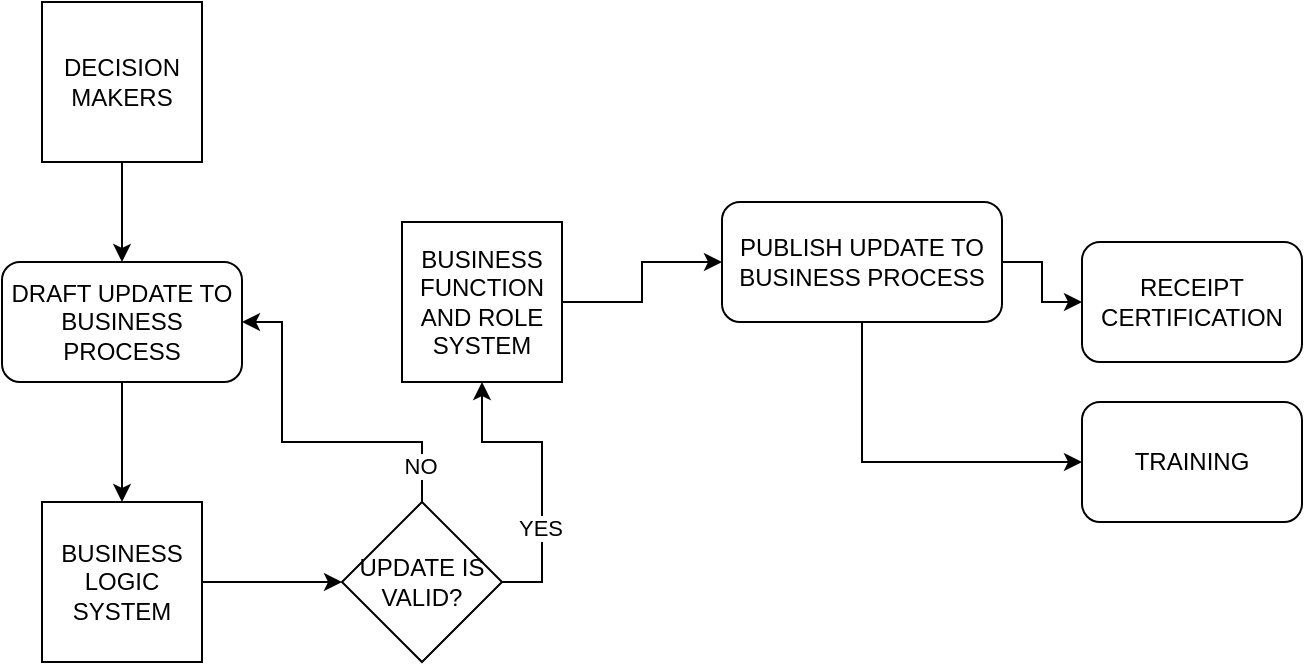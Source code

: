 <mxfile version="26.0.13">
  <diagram name="Page-1" id="eoYILXtiDryGhFgSP40y">
    <mxGraphModel dx="753" dy="747" grid="1" gridSize="10" guides="1" tooltips="1" connect="1" arrows="1" fold="1" page="1" pageScale="1" pageWidth="850" pageHeight="1100" math="0" shadow="0">
      <root>
        <mxCell id="0" />
        <mxCell id="1" parent="0" />
        <mxCell id="UF1oXurXcwA-S5_GXWtf-6" style="edgeStyle=orthogonalEdgeStyle;rounded=0;orthogonalLoop=1;jettySize=auto;html=1;entryX=0;entryY=0.5;entryDx=0;entryDy=0;exitX=0.5;exitY=1;exitDx=0;exitDy=0;" edge="1" parent="1" source="UF1oXurXcwA-S5_GXWtf-2" target="UF1oXurXcwA-S5_GXWtf-5">
          <mxGeometry relative="1" as="geometry" />
        </mxCell>
        <mxCell id="UF1oXurXcwA-S5_GXWtf-10" style="edgeStyle=orthogonalEdgeStyle;rounded=0;orthogonalLoop=1;jettySize=auto;html=1;entryX=0;entryY=0.5;entryDx=0;entryDy=0;" edge="1" parent="1" source="UF1oXurXcwA-S5_GXWtf-2" target="UF1oXurXcwA-S5_GXWtf-9">
          <mxGeometry relative="1" as="geometry" />
        </mxCell>
        <mxCell id="UF1oXurXcwA-S5_GXWtf-2" value="PUBLISH UPDATE TO BUSINESS PROCESS" style="rounded=1;whiteSpace=wrap;html=1;" vertex="1" parent="1">
          <mxGeometry x="380" y="130" width="140" height="60" as="geometry" />
        </mxCell>
        <mxCell id="UF1oXurXcwA-S5_GXWtf-5" value="TRAINING" style="rounded=1;whiteSpace=wrap;html=1;" vertex="1" parent="1">
          <mxGeometry x="560" y="230" width="110" height="60" as="geometry" />
        </mxCell>
        <mxCell id="UF1oXurXcwA-S5_GXWtf-9" value="RECEIPT CERTIFICATION" style="rounded=1;whiteSpace=wrap;html=1;" vertex="1" parent="1">
          <mxGeometry x="560" y="150" width="110" height="60" as="geometry" />
        </mxCell>
        <mxCell id="UF1oXurXcwA-S5_GXWtf-13" style="edgeStyle=orthogonalEdgeStyle;rounded=0;orthogonalLoop=1;jettySize=auto;html=1;entryX=0;entryY=0.5;entryDx=0;entryDy=0;" edge="1" parent="1" source="UF1oXurXcwA-S5_GXWtf-11" target="UF1oXurXcwA-S5_GXWtf-2">
          <mxGeometry relative="1" as="geometry" />
        </mxCell>
        <mxCell id="UF1oXurXcwA-S5_GXWtf-11" value="BUSINESS FUNCTION AND ROLE SYSTEM" style="whiteSpace=wrap;html=1;aspect=fixed;" vertex="1" parent="1">
          <mxGeometry x="220" y="140" width="80" height="80" as="geometry" />
        </mxCell>
        <mxCell id="UF1oXurXcwA-S5_GXWtf-17" style="edgeStyle=orthogonalEdgeStyle;rounded=0;orthogonalLoop=1;jettySize=auto;html=1;entryX=0.5;entryY=0;entryDx=0;entryDy=0;" edge="1" parent="1" source="UF1oXurXcwA-S5_GXWtf-14" target="UF1oXurXcwA-S5_GXWtf-16">
          <mxGeometry relative="1" as="geometry" />
        </mxCell>
        <mxCell id="UF1oXurXcwA-S5_GXWtf-14" value="DECISION MAKERS" style="whiteSpace=wrap;html=1;aspect=fixed;" vertex="1" parent="1">
          <mxGeometry x="40" y="30" width="80" height="80" as="geometry" />
        </mxCell>
        <mxCell id="UF1oXurXcwA-S5_GXWtf-20" style="edgeStyle=orthogonalEdgeStyle;rounded=0;orthogonalLoop=1;jettySize=auto;html=1;" edge="1" parent="1" source="UF1oXurXcwA-S5_GXWtf-16" target="UF1oXurXcwA-S5_GXWtf-19">
          <mxGeometry relative="1" as="geometry" />
        </mxCell>
        <mxCell id="UF1oXurXcwA-S5_GXWtf-16" value="DRAFT UPDATE TO BUSINESS PROCESS" style="rounded=1;whiteSpace=wrap;html=1;" vertex="1" parent="1">
          <mxGeometry x="20" y="160" width="120" height="60" as="geometry" />
        </mxCell>
        <mxCell id="UF1oXurXcwA-S5_GXWtf-23" style="edgeStyle=orthogonalEdgeStyle;rounded=0;orthogonalLoop=1;jettySize=auto;html=1;" edge="1" parent="1" source="UF1oXurXcwA-S5_GXWtf-19" target="UF1oXurXcwA-S5_GXWtf-25">
          <mxGeometry relative="1" as="geometry">
            <mxPoint x="160" y="320" as="targetPoint" />
          </mxGeometry>
        </mxCell>
        <mxCell id="UF1oXurXcwA-S5_GXWtf-19" value="BUSINESS LOGIC SYSTEM" style="whiteSpace=wrap;html=1;aspect=fixed;" vertex="1" parent="1">
          <mxGeometry x="40" y="280" width="80" height="80" as="geometry" />
        </mxCell>
        <mxCell id="UF1oXurXcwA-S5_GXWtf-24" style="edgeStyle=orthogonalEdgeStyle;rounded=0;orthogonalLoop=1;jettySize=auto;html=1;entryX=1;entryY=0.5;entryDx=0;entryDy=0;exitX=0.563;exitY=0.1;exitDx=0;exitDy=0;exitPerimeter=0;" edge="1" parent="1" source="UF1oXurXcwA-S5_GXWtf-25" target="UF1oXurXcwA-S5_GXWtf-16">
          <mxGeometry relative="1" as="geometry">
            <mxPoint x="190" y="400" as="sourcePoint" />
            <Array as="points">
              <mxPoint x="230" y="288" />
              <mxPoint x="230" y="250" />
              <mxPoint x="160" y="250" />
              <mxPoint x="160" y="190" />
            </Array>
          </mxGeometry>
        </mxCell>
        <mxCell id="UF1oXurXcwA-S5_GXWtf-27" value="NO" style="edgeLabel;html=1;align=center;verticalAlign=middle;resizable=0;points=[];" vertex="1" connectable="0" parent="UF1oXurXcwA-S5_GXWtf-24">
          <mxGeometry x="-0.678" y="1" relative="1" as="geometry">
            <mxPoint as="offset" />
          </mxGeometry>
        </mxCell>
        <mxCell id="UF1oXurXcwA-S5_GXWtf-26" style="edgeStyle=orthogonalEdgeStyle;rounded=0;orthogonalLoop=1;jettySize=auto;html=1;entryX=0.5;entryY=1;entryDx=0;entryDy=0;exitX=1;exitY=0.5;exitDx=0;exitDy=0;" edge="1" parent="1" source="UF1oXurXcwA-S5_GXWtf-25" target="UF1oXurXcwA-S5_GXWtf-11">
          <mxGeometry relative="1" as="geometry" />
        </mxCell>
        <mxCell id="UF1oXurXcwA-S5_GXWtf-28" value="YES" style="edgeLabel;html=1;align=center;verticalAlign=middle;resizable=0;points=[];" vertex="1" connectable="0" parent="UF1oXurXcwA-S5_GXWtf-26">
          <mxGeometry x="-0.373" y="1" relative="1" as="geometry">
            <mxPoint as="offset" />
          </mxGeometry>
        </mxCell>
        <mxCell id="UF1oXurXcwA-S5_GXWtf-25" value="UPDATE IS VALID?" style="rhombus;whiteSpace=wrap;html=1;" vertex="1" parent="1">
          <mxGeometry x="190" y="280" width="80" height="80" as="geometry" />
        </mxCell>
      </root>
    </mxGraphModel>
  </diagram>
</mxfile>
